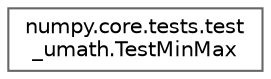 digraph "Graphical Class Hierarchy"
{
 // LATEX_PDF_SIZE
  bgcolor="transparent";
  edge [fontname=Helvetica,fontsize=10,labelfontname=Helvetica,labelfontsize=10];
  node [fontname=Helvetica,fontsize=10,shape=box,height=0.2,width=0.4];
  rankdir="LR";
  Node0 [id="Node000000",label="numpy.core.tests.test\l_umath.TestMinMax",height=0.2,width=0.4,color="grey40", fillcolor="white", style="filled",URL="$d2/d5c/classnumpy_1_1core_1_1tests_1_1test__umath_1_1TestMinMax.html",tooltip=" "];
}
